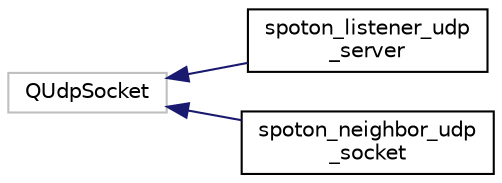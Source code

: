 digraph "Graphical Class Hierarchy"
{
  edge [fontname="Helvetica",fontsize="10",labelfontname="Helvetica",labelfontsize="10"];
  node [fontname="Helvetica",fontsize="10",shape=record];
  rankdir="LR";
  Node18 [label="QUdpSocket",height=0.2,width=0.4,color="grey75", fillcolor="white", style="filled"];
  Node18 -> Node0 [dir="back",color="midnightblue",fontsize="10",style="solid",fontname="Helvetica"];
  Node0 [label="spoton_listener_udp\l_server",height=0.2,width=0.4,color="black", fillcolor="white", style="filled",URL="$classspoton__listener__udp__server.html"];
  Node18 -> Node20 [dir="back",color="midnightblue",fontsize="10",style="solid",fontname="Helvetica"];
  Node20 [label="spoton_neighbor_udp\l_socket",height=0.2,width=0.4,color="black", fillcolor="white", style="filled",URL="$classspoton__neighbor__udp__socket.html"];
}
